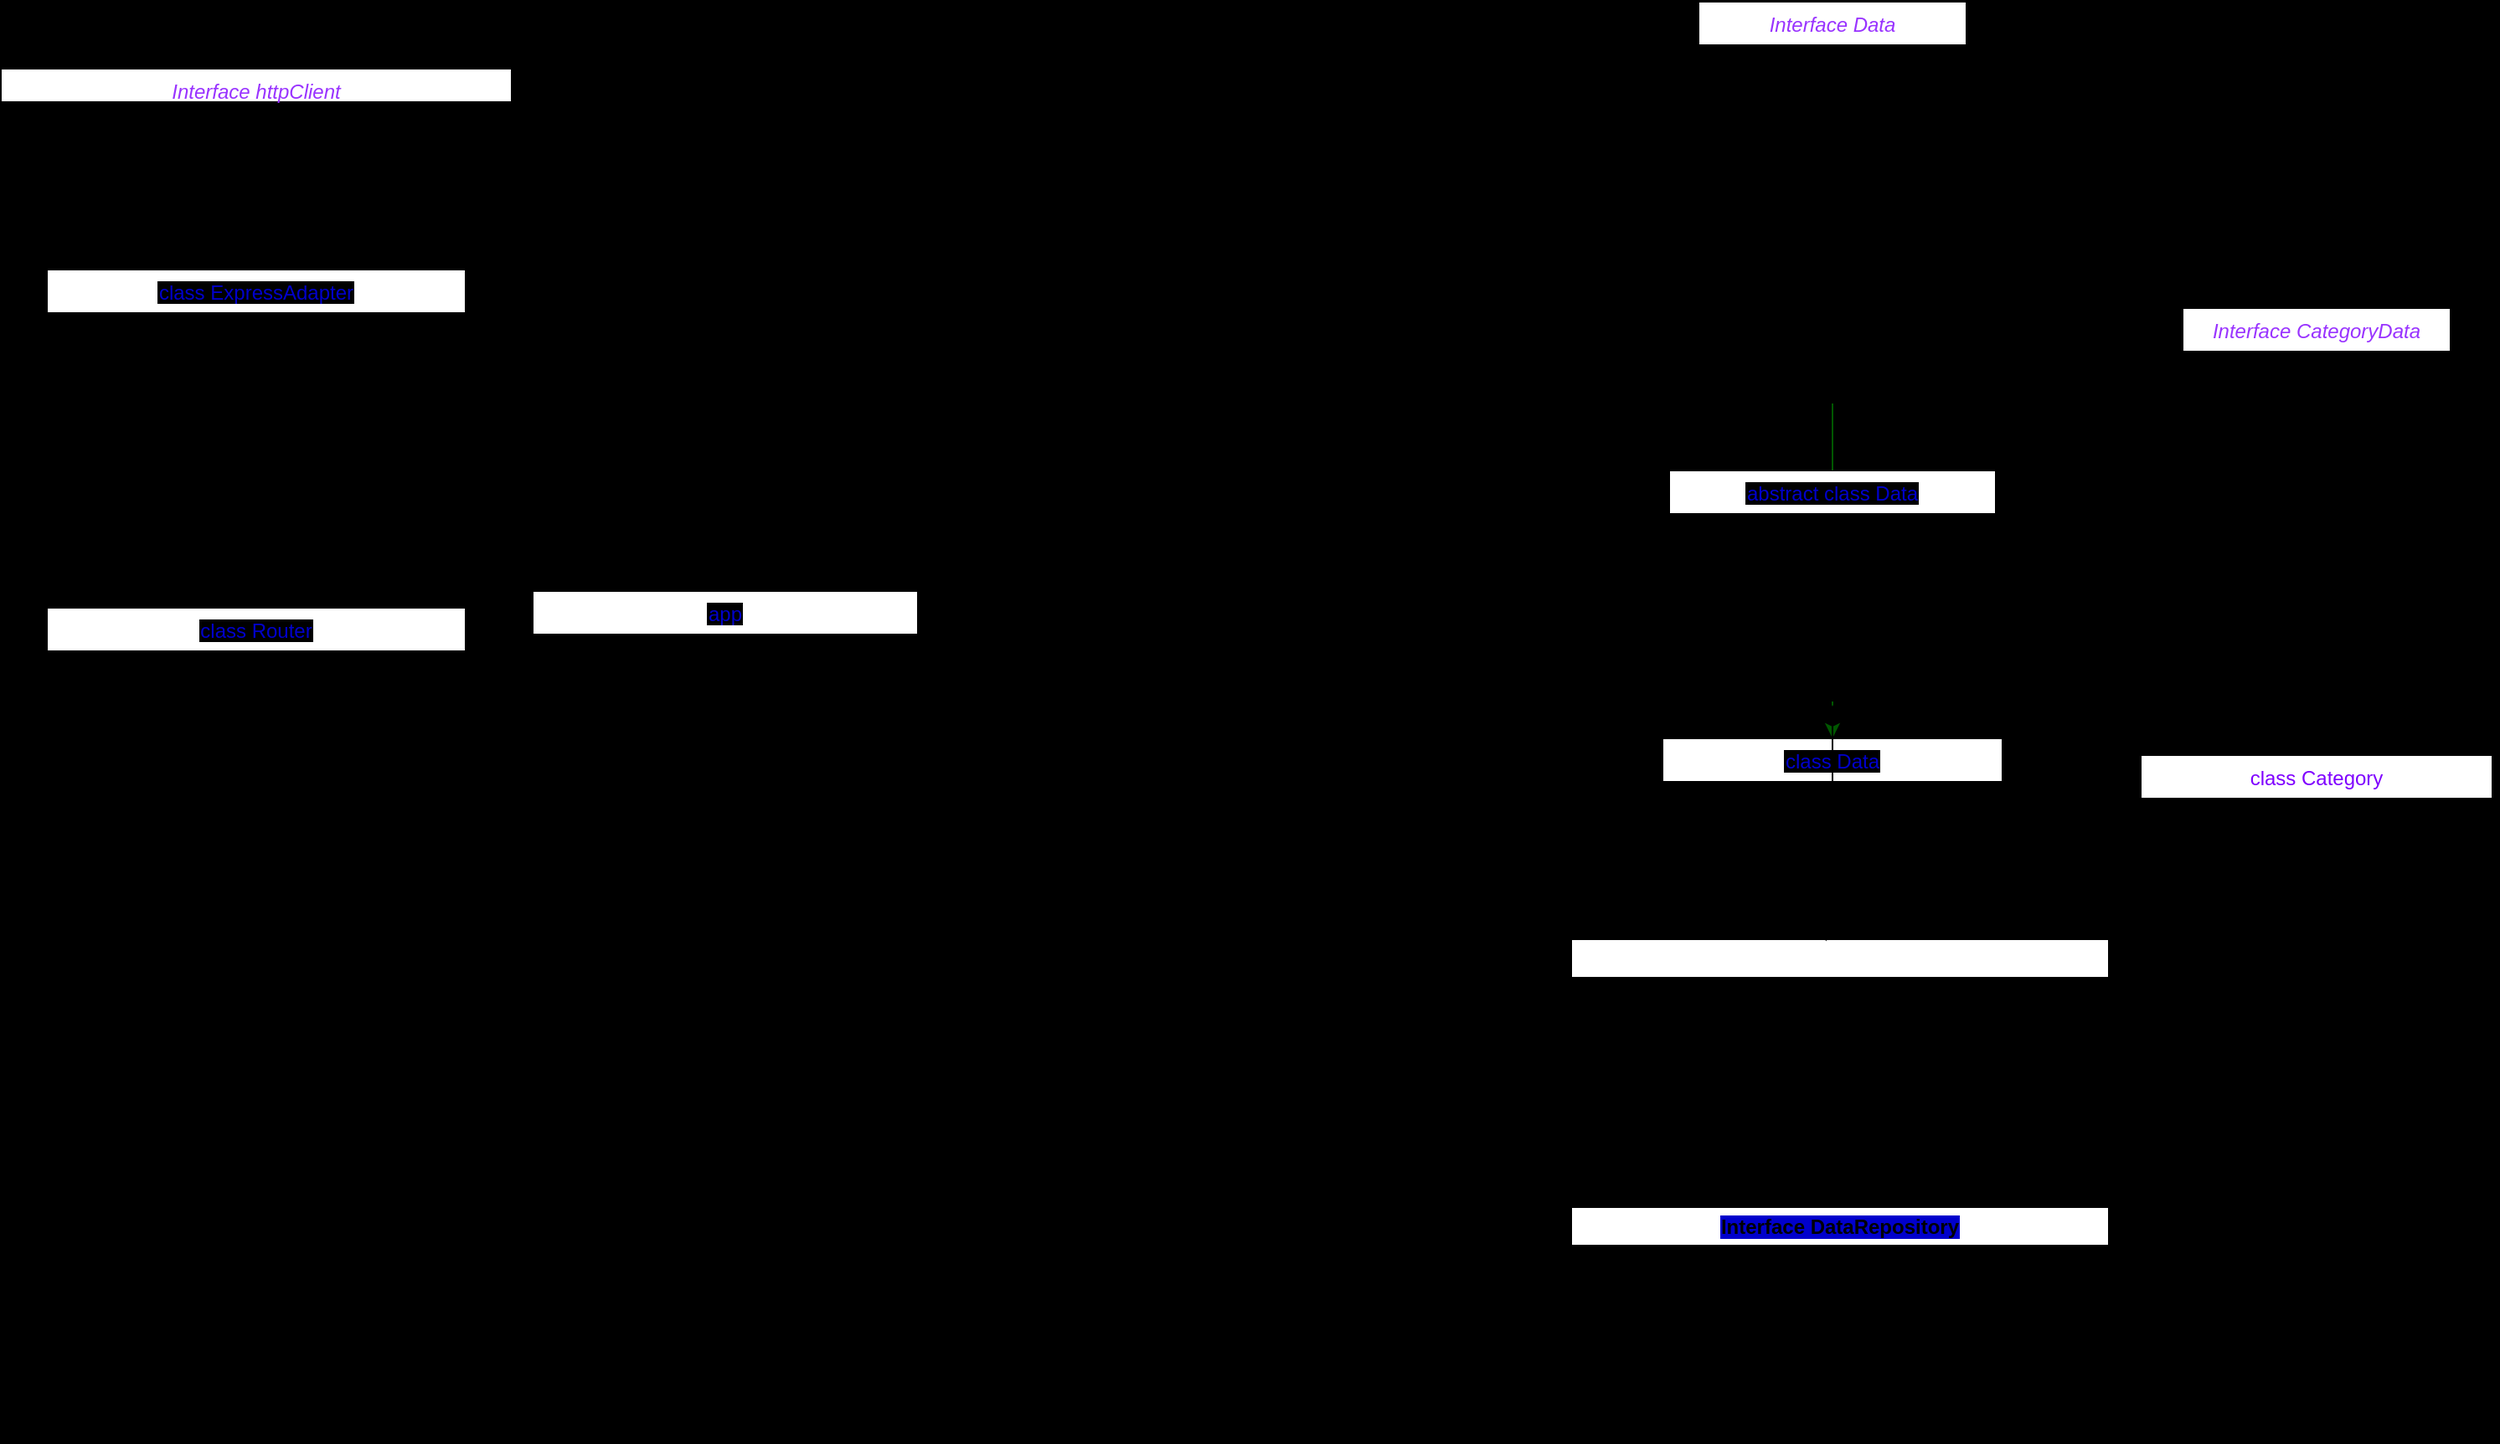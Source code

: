 <mxfile version="21.5.0" type="github">
  <diagram id="C5RBs43oDa-KdzZeNtuy" name="Page-1">
    <mxGraphModel dx="3511" dy="1036" grid="1" gridSize="10" guides="1" tooltips="1" connect="1" arrows="1" fold="1" page="1" pageScale="1" pageWidth="827" pageHeight="1169" background="#000000" math="0" shadow="0">
      <root>
        <mxCell id="WIyWlLk6GJQsqaUBKTNV-0" />
        <mxCell id="WIyWlLk6GJQsqaUBKTNV-1" parent="WIyWlLk6GJQsqaUBKTNV-0" />
        <mxCell id="zkfFHV4jXpPFQw0GAbJ--0" value="Interface Data" style="swimlane;fontStyle=2;align=center;verticalAlign=top;childLayout=stackLayout;horizontal=1;startSize=26;horizontalStack=0;resizeParent=1;resizeLast=0;collapsible=1;marginBottom=0;rounded=0;shadow=0;strokeWidth=1;fontColor=#9933FF;" parent="WIyWlLk6GJQsqaUBKTNV-1" vertex="1">
          <mxGeometry x="136" width="160" height="240" as="geometry">
            <mxRectangle x="230" y="140" width="160" height="26" as="alternateBounds" />
          </mxGeometry>
        </mxCell>
        <mxCell id="zkfFHV4jXpPFQw0GAbJ--4" value="" style="line;html=1;strokeWidth=1;align=left;verticalAlign=middle;spacingTop=-1;spacingLeft=3;spacingRight=3;rotatable=0;labelPosition=right;points=[];portConstraint=eastwest;" parent="zkfFHV4jXpPFQw0GAbJ--0" vertex="1">
          <mxGeometry y="26" width="160" height="8" as="geometry" />
        </mxCell>
        <mxCell id="zkfFHV4jXpPFQw0GAbJ--2" value="id: number&#xa;title: string&#xa;description?:  string&#xa;category: Category&#xa;tags?: string&#xa;content: []&#xa;createdDate: Date&#xa;modifiedDate: Date&#xa;author: string&#xa;source?: string&#xa;relatedLinks?: string&#xa;&#xa;" style="text;align=left;verticalAlign=top;spacingLeft=4;spacingRight=4;overflow=hidden;rotatable=0;points=[[0,0.5],[1,0.5]];portConstraint=eastwest;rounded=0;shadow=0;html=0;" parent="zkfFHV4jXpPFQw0GAbJ--0" vertex="1">
          <mxGeometry y="34" width="160" height="206" as="geometry" />
        </mxCell>
        <mxCell id="zkfFHV4jXpPFQw0GAbJ--17" value="class Category" style="swimlane;fontStyle=0;align=center;verticalAlign=top;childLayout=stackLayout;horizontal=1;startSize=26;horizontalStack=0;resizeParent=1;resizeLast=0;collapsible=1;marginBottom=0;rounded=0;shadow=0;strokeWidth=1;fontColor=#7F00FF;" parent="WIyWlLk6GJQsqaUBKTNV-1" vertex="1">
          <mxGeometry x="400" y="450" width="210" height="100" as="geometry">
            <mxRectangle x="550" y="140" width="160" height="26" as="alternateBounds" />
          </mxGeometry>
        </mxCell>
        <mxCell id="zkfFHV4jXpPFQw0GAbJ--19" value="constructor(protected: categoryData)&#xa;&#xa;&#xa;" style="text;align=left;verticalAlign=top;spacingLeft=4;spacingRight=4;overflow=hidden;rotatable=0;points=[[0,0.5],[1,0.5]];portConstraint=eastwest;rounded=0;shadow=0;html=0;" parent="zkfFHV4jXpPFQw0GAbJ--17" vertex="1">
          <mxGeometry y="26" width="210" height="44" as="geometry" />
        </mxCell>
        <mxCell id="zkfFHV4jXpPFQw0GAbJ--6" value="abstract class Data" style="swimlane;fontStyle=0;align=center;verticalAlign=top;childLayout=stackLayout;horizontal=1;startSize=26;horizontalStack=0;resizeParent=1;resizeLast=0;collapsible=1;marginBottom=0;rounded=0;shadow=0;strokeWidth=1;fontColor=#0000CC;labelBackgroundColor=#000000;" parent="WIyWlLk6GJQsqaUBKTNV-1" vertex="1">
          <mxGeometry x="118.5" y="280" width="195" height="138" as="geometry">
            <mxRectangle x="130" y="380" width="160" height="26" as="alternateBounds" />
          </mxGeometry>
        </mxCell>
        <mxCell id="zkfFHV4jXpPFQw0GAbJ--9" value="" style="line;html=1;strokeWidth=1;align=left;verticalAlign=middle;spacingTop=-1;spacingLeft=3;spacingRight=3;rotatable=0;labelPosition=right;points=[];portConstraint=eastwest;" parent="zkfFHV4jXpPFQw0GAbJ--6" vertex="1">
          <mxGeometry y="26" width="195" height="8" as="geometry" />
        </mxCell>
        <mxCell id="ptX4-ruooxOIK4lB3qM3-6" value="constructor(protected data: Data[])&lt;br&gt;getData(data: Data[]): Data[]&lt;br&gt;getters and setters()" style="text;html=1;align=center;verticalAlign=middle;resizable=0;points=[];autosize=1;strokeColor=none;fillColor=none;" parent="zkfFHV4jXpPFQw0GAbJ--6" vertex="1">
          <mxGeometry y="34" width="195" height="60" as="geometry" />
        </mxCell>
        <mxCell id="ptX4-ruooxOIK4lB3qM3-5" value="" style="endArrow=none;html=1;rounded=0;fillColor=#008a00;strokeColor=#005700;" parent="WIyWlLk6GJQsqaUBKTNV-1" source="zkfFHV4jXpPFQw0GAbJ--6" edge="1" target="zkfFHV4jXpPFQw0GAbJ--2">
          <mxGeometry width="50" height="50" relative="1" as="geometry">
            <mxPoint x="390" y="370" as="sourcePoint" />
            <mxPoint x="330" y="240" as="targetPoint" />
          </mxGeometry>
        </mxCell>
        <mxCell id="ptX4-ruooxOIK4lB3qM3-17" value="&lt;span style=&quot;background-color: rgb(255, 255, 255);&quot;&gt;&lt;font color=&quot;#ffffff&quot;&gt;Interface DataService&lt;/font&gt;&lt;/span&gt;" style="swimlane;whiteSpace=wrap;html=1;" parent="WIyWlLk6GJQsqaUBKTNV-1" vertex="1">
          <mxGeometry x="60" y="560" width="321" height="140" as="geometry" />
        </mxCell>
        <mxCell id="ptX4-ruooxOIK4lB3qM3-18" value="get(): Promise&amp;lt;Data[]&amp;gt;&lt;br&gt;getByName(name: string): Promise&amp;lt;Data[]&amp;gt;&lt;br&gt;getByCategory(category: string): Promise&amp;lt;Data[]&amp;gt;&lt;br&gt;create(data: Data[]): Promise&amp;lt;Data[]&amp;gt;&lt;br&gt;update(data: Data[]): Promise&amp;lt;Data[]&amp;gt;&lt;br&gt;delete(id: number): Promise&amp;lt;void&amp;gt;" style="text;html=1;align=center;verticalAlign=middle;resizable=0;points=[];autosize=1;strokeColor=none;fillColor=none;" parent="ptX4-ruooxOIK4lB3qM3-17" vertex="1">
          <mxGeometry x="15.5" y="30" width="290" height="100" as="geometry" />
        </mxCell>
        <mxCell id="cZ1L9cpAIoTVbBd9k1GY-0" value="&lt;span style=&quot;background-color: rgb(0, 0, 204);&quot;&gt;Interface DataRepository&lt;/span&gt;" style="swimlane;whiteSpace=wrap;html=1;" vertex="1" parent="WIyWlLk6GJQsqaUBKTNV-1">
          <mxGeometry x="60" y="720" width="321" height="140" as="geometry" />
        </mxCell>
        <mxCell id="cZ1L9cpAIoTVbBd9k1GY-1" value="index(data: Data[]): Promise&amp;lt;Data[]&amp;gt;&lt;br&gt;save(data: Data[]): Promise&amp;lt;Data[]&amp;gt;&lt;br&gt;update(data: Data[]): Promise&amp;lt;Data[]&amp;gt;&lt;br&gt;destroy(id: number): Promise&amp;lt;void&amp;gt;" style="text;html=1;align=center;verticalAlign=middle;resizable=0;points=[];autosize=1;strokeColor=none;fillColor=none;" vertex="1" parent="cZ1L9cpAIoTVbBd9k1GY-0">
          <mxGeometry x="45.5" y="45" width="230" height="70" as="geometry" />
        </mxCell>
        <mxCell id="cZ1L9cpAIoTVbBd9k1GY-3" value="" style="endArrow=classic;html=1;rounded=0;exitX=0.5;exitY=1;exitDx=0;exitDy=0;strokeColor=#005700;fillColor=#008a00;" edge="1" parent="WIyWlLk6GJQsqaUBKTNV-1" source="zkfFHV4jXpPFQw0GAbJ--6" target="cZ1L9cpAIoTVbBd9k1GY-6">
          <mxGeometry width="50" height="50" relative="1" as="geometry">
            <mxPoint x="435" y="438.0" as="sourcePoint" />
            <mxPoint x="365" y="480" as="targetPoint" />
            <Array as="points" />
          </mxGeometry>
        </mxCell>
        <mxCell id="cZ1L9cpAIoTVbBd9k1GY-24" style="edgeStyle=orthogonalEdgeStyle;rounded=0;orthogonalLoop=1;jettySize=auto;html=1;exitX=0.5;exitY=1;exitDx=0;exitDy=0;entryX=0.474;entryY=0.009;entryDx=0;entryDy=0;entryPerimeter=0;" edge="1" parent="WIyWlLk6GJQsqaUBKTNV-1" source="cZ1L9cpAIoTVbBd9k1GY-6" target="ptX4-ruooxOIK4lB3qM3-17">
          <mxGeometry relative="1" as="geometry" />
        </mxCell>
        <mxCell id="cZ1L9cpAIoTVbBd9k1GY-6" value="class Data" style="swimlane;fontStyle=0;align=center;verticalAlign=top;childLayout=stackLayout;horizontal=1;startSize=26;horizontalStack=0;resizeParent=1;resizeLast=0;collapsible=1;marginBottom=0;rounded=0;shadow=0;strokeWidth=1;fontColor=#0000CC;labelBackgroundColor=#000000;" vertex="1" parent="WIyWlLk6GJQsqaUBKTNV-1">
          <mxGeometry x="114.5" y="440" width="203" height="90" as="geometry">
            <mxRectangle x="130" y="380" width="160" height="26" as="alternateBounds" />
          </mxGeometry>
        </mxCell>
        <mxCell id="cZ1L9cpAIoTVbBd9k1GY-7" value="" style="line;html=1;strokeWidth=1;align=left;verticalAlign=middle;spacingTop=-1;spacingLeft=3;spacingRight=3;rotatable=0;labelPosition=right;points=[];portConstraint=eastwest;" vertex="1" parent="cZ1L9cpAIoTVbBd9k1GY-6">
          <mxGeometry y="26" width="203" height="8" as="geometry" />
        </mxCell>
        <mxCell id="cZ1L9cpAIoTVbBd9k1GY-36" style="edgeStyle=orthogonalEdgeStyle;rounded=0;orthogonalLoop=1;jettySize=auto;html=1;" edge="1" parent="cZ1L9cpAIoTVbBd9k1GY-6" source="cZ1L9cpAIoTVbBd9k1GY-8">
          <mxGeometry relative="1" as="geometry">
            <mxPoint x="101.5" y="-20.0" as="targetPoint" />
          </mxGeometry>
        </mxCell>
        <mxCell id="cZ1L9cpAIoTVbBd9k1GY-8" value="constructor(protected data: Data[]) {&lt;br&gt;super(data)" style="text;html=1;align=center;verticalAlign=middle;resizable=0;points=[];autosize=1;strokeColor=none;fillColor=none;" vertex="1" parent="cZ1L9cpAIoTVbBd9k1GY-6">
          <mxGeometry y="34" width="203" height="40" as="geometry" />
        </mxCell>
        <mxCell id="cZ1L9cpAIoTVbBd9k1GY-12" value="Interface CategoryData" style="swimlane;fontStyle=2;align=center;verticalAlign=top;childLayout=stackLayout;horizontal=1;startSize=26;horizontalStack=0;resizeParent=1;resizeLast=0;collapsible=1;marginBottom=0;rounded=0;shadow=0;strokeWidth=1;fontColor=#9933FF;" vertex="1" parent="WIyWlLk6GJQsqaUBKTNV-1">
          <mxGeometry x="425" y="183" width="160" height="234" as="geometry">
            <mxRectangle x="230" y="140" width="160" height="26" as="alternateBounds" />
          </mxGeometry>
        </mxCell>
        <mxCell id="cZ1L9cpAIoTVbBd9k1GY-13" value="" style="line;html=1;strokeWidth=1;align=left;verticalAlign=middle;spacingTop=-1;spacingLeft=3;spacingRight=3;rotatable=0;labelPosition=right;points=[];portConstraint=eastwest;" vertex="1" parent="cZ1L9cpAIoTVbBd9k1GY-12">
          <mxGeometry y="26" width="160" height="8" as="geometry" />
        </mxCell>
        <mxCell id="cZ1L9cpAIoTVbBd9k1GY-15" value="id: number&lt;br&gt;name: string&lt;br&gt;description?: string&lt;br&gt;&lt;br&gt;getId(): number&lt;br style=&quot;padding: 0px; margin: 0px;&quot;&gt;setId(): void&lt;br style=&quot;padding: 0px; margin: 0px;&quot;&gt;&lt;br style=&quot;padding: 0px; margin: 0px;&quot;&gt;getName(): string&lt;br style=&quot;padding: 0px; margin: 0px;&quot;&gt;setName(): void&lt;br style=&quot;padding: 0px; margin: 0px;&quot;&gt;&lt;br style=&quot;padding: 0px; margin: 0px;&quot;&gt;getDescription(): string&lt;br style=&quot;padding: 0px; margin: 0px;&quot;&gt;setDescription(): void&lt;div style=&quot;padding: 0px; margin: 0px;&quot;&gt;&lt;br style=&quot;padding: 0px; margin: 0px; text-align: left;&quot;&gt;&lt;/div&gt;" style="text;html=1;align=center;verticalAlign=middle;resizable=0;points=[];autosize=1;strokeColor=none;fillColor=none;" vertex="1" parent="cZ1L9cpAIoTVbBd9k1GY-12">
          <mxGeometry y="34" width="160" height="200" as="geometry" />
        </mxCell>
        <mxCell id="cZ1L9cpAIoTVbBd9k1GY-35" style="edgeStyle=orthogonalEdgeStyle;rounded=0;orthogonalLoop=1;jettySize=auto;html=1;" edge="1" parent="cZ1L9cpAIoTVbBd9k1GY-12" source="cZ1L9cpAIoTVbBd9k1GY-15" target="cZ1L9cpAIoTVbBd9k1GY-15">
          <mxGeometry relative="1" as="geometry" />
        </mxCell>
        <mxCell id="cZ1L9cpAIoTVbBd9k1GY-19" style="edgeStyle=orthogonalEdgeStyle;rounded=0;orthogonalLoop=1;jettySize=auto;html=1;entryX=0.5;entryY=0;entryDx=0;entryDy=0;" edge="1" parent="WIyWlLk6GJQsqaUBKTNV-1" source="cZ1L9cpAIoTVbBd9k1GY-15" target="zkfFHV4jXpPFQw0GAbJ--17">
          <mxGeometry relative="1" as="geometry" />
        </mxCell>
        <mxCell id="cZ1L9cpAIoTVbBd9k1GY-23" style="edgeStyle=orthogonalEdgeStyle;rounded=0;orthogonalLoop=1;jettySize=auto;html=1;entryX=0.006;entryY=0.722;entryDx=0;entryDy=0;entryPerimeter=0;" edge="1" parent="WIyWlLk6GJQsqaUBKTNV-1" source="cZ1L9cpAIoTVbBd9k1GY-8" target="zkfFHV4jXpPFQw0GAbJ--19">
          <mxGeometry relative="1" as="geometry" />
        </mxCell>
        <mxCell id="cZ1L9cpAIoTVbBd9k1GY-25" style="edgeStyle=orthogonalEdgeStyle;rounded=0;orthogonalLoop=1;jettySize=auto;html=1;entryX=0.5;entryY=0;entryDx=0;entryDy=0;" edge="1" parent="WIyWlLk6GJQsqaUBKTNV-1" source="ptX4-ruooxOIK4lB3qM3-18" target="cZ1L9cpAIoTVbBd9k1GY-0">
          <mxGeometry relative="1" as="geometry" />
        </mxCell>
        <mxCell id="cZ1L9cpAIoTVbBd9k1GY-28" value="class Router" style="swimlane;fontStyle=0;align=center;verticalAlign=top;childLayout=stackLayout;horizontal=1;startSize=26;horizontalStack=0;resizeParent=1;resizeLast=0;collapsible=1;marginBottom=0;rounded=0;shadow=0;strokeWidth=1;fontColor=#0000CC;labelBackgroundColor=#000000;" vertex="1" parent="WIyWlLk6GJQsqaUBKTNV-1">
          <mxGeometry x="-850" y="362" width="250" height="114" as="geometry">
            <mxRectangle x="130" y="380" width="160" height="26" as="alternateBounds" />
          </mxGeometry>
        </mxCell>
        <mxCell id="cZ1L9cpAIoTVbBd9k1GY-29" value="" style="line;html=1;strokeWidth=1;align=left;verticalAlign=middle;spacingTop=-1;spacingLeft=3;spacingRight=3;rotatable=0;labelPosition=right;points=[];portConstraint=eastwest;" vertex="1" parent="cZ1L9cpAIoTVbBd9k1GY-28">
          <mxGeometry y="26" width="250" height="8" as="geometry" />
        </mxCell>
        <mxCell id="cZ1L9cpAIoTVbBd9k1GY-30" value="constructor(protected httpClient:httpClient&lt;br&gt;) {}" style="text;html=1;align=center;verticalAlign=middle;resizable=0;points=[];autosize=1;strokeColor=none;fillColor=none;" vertex="1" parent="cZ1L9cpAIoTVbBd9k1GY-28">
          <mxGeometry y="34" width="250" height="40" as="geometry" />
        </mxCell>
        <mxCell id="cZ1L9cpAIoTVbBd9k1GY-50" value="constructor(protected httpClient:httpClient&lt;br&gt;) {}" style="text;html=1;align=center;verticalAlign=middle;resizable=0;points=[];autosize=1;strokeColor=none;fillColor=none;" vertex="1" parent="cZ1L9cpAIoTVbBd9k1GY-28">
          <mxGeometry y="74" width="250" height="40" as="geometry" />
        </mxCell>
        <mxCell id="cZ1L9cpAIoTVbBd9k1GY-53" style="edgeStyle=orthogonalEdgeStyle;rounded=0;orthogonalLoop=1;jettySize=auto;html=1;entryX=0.5;entryY=0;entryDx=0;entryDy=0;" edge="1" parent="WIyWlLk6GJQsqaUBKTNV-1" source="cZ1L9cpAIoTVbBd9k1GY-31" target="cZ1L9cpAIoTVbBd9k1GY-37">
          <mxGeometry relative="1" as="geometry" />
        </mxCell>
        <mxCell id="cZ1L9cpAIoTVbBd9k1GY-31" value="Interface httpClient" style="swimlane;fontStyle=2;align=center;verticalAlign=top;childLayout=stackLayout;horizontal=1;startSize=20;horizontalStack=0;resizeParent=1;resizeLast=0;collapsible=1;marginBottom=0;rounded=0;shadow=0;strokeWidth=1;fontColor=#9933FF;" vertex="1" parent="WIyWlLk6GJQsqaUBKTNV-1">
          <mxGeometry x="-877.5" y="40" width="305" height="100" as="geometry">
            <mxRectangle x="230" y="140" width="160" height="26" as="alternateBounds" />
          </mxGeometry>
        </mxCell>
        <mxCell id="cZ1L9cpAIoTVbBd9k1GY-32" value="" style="line;html=1;strokeWidth=1;align=left;verticalAlign=middle;spacingTop=-1;spacingLeft=3;spacingRight=3;rotatable=0;labelPosition=right;points=[];portConstraint=eastwest;" vertex="1" parent="cZ1L9cpAIoTVbBd9k1GY-31">
          <mxGeometry y="20" width="305" height="8" as="geometry" />
        </mxCell>
        <mxCell id="cZ1L9cpAIoTVbBd9k1GY-34" value="&lt;div&gt;on(method: string, url: string, callback: Function): void&lt;/div&gt;&lt;div&gt;&amp;nbsp; &amp;nbsp; listen(port: number): void&lt;/div&gt;" style="text;html=1;align=center;verticalAlign=middle;resizable=0;points=[];autosize=1;strokeColor=none;fillColor=none;" vertex="1" parent="cZ1L9cpAIoTVbBd9k1GY-31">
          <mxGeometry y="28" width="305" height="40" as="geometry" />
        </mxCell>
        <mxCell id="cZ1L9cpAIoTVbBd9k1GY-52" style="edgeStyle=orthogonalEdgeStyle;rounded=0;orthogonalLoop=1;jettySize=auto;html=1;" edge="1" parent="WIyWlLk6GJQsqaUBKTNV-1" source="cZ1L9cpAIoTVbBd9k1GY-37" target="cZ1L9cpAIoTVbBd9k1GY-28">
          <mxGeometry relative="1" as="geometry" />
        </mxCell>
        <mxCell id="cZ1L9cpAIoTVbBd9k1GY-37" value="class ExpressAdapter" style="swimlane;fontStyle=0;align=center;verticalAlign=top;childLayout=stackLayout;horizontal=1;startSize=26;horizontalStack=0;resizeParent=1;resizeLast=0;collapsible=1;marginBottom=0;rounded=0;shadow=0;strokeWidth=1;fontColor=#0000CC;labelBackgroundColor=#000000;" vertex="1" parent="WIyWlLk6GJQsqaUBKTNV-1">
          <mxGeometry x="-850" y="160" width="250" height="160" as="geometry">
            <mxRectangle x="130" y="380" width="160" height="26" as="alternateBounds" />
          </mxGeometry>
        </mxCell>
        <mxCell id="cZ1L9cpAIoTVbBd9k1GY-38" value="" style="line;html=1;strokeWidth=1;align=left;verticalAlign=middle;spacingTop=-1;spacingLeft=3;spacingRight=3;rotatable=0;labelPosition=right;points=[];portConstraint=eastwest;" vertex="1" parent="cZ1L9cpAIoTVbBd9k1GY-37">
          <mxGeometry y="26" width="250" as="geometry" />
        </mxCell>
        <mxCell id="cZ1L9cpAIoTVbBd9k1GY-39" value="app: any&lt;br&gt;port: number&lt;br&gt;&lt;br&gt;constructor() {&lt;br&gt;&lt;div&gt;this.app = express()&lt;/div&gt;&lt;div&gt;&amp;nbsp; &amp;nbsp; &amp;nbsp; &amp;nbsp; this.app.use(express.json())&lt;/div&gt;&amp;nbsp; &amp;nbsp; &amp;nbsp; &amp;nbsp; this.port = this.port}" style="text;html=1;align=center;verticalAlign=middle;resizable=0;points=[];autosize=1;strokeColor=none;fillColor=none;" vertex="1" parent="cZ1L9cpAIoTVbBd9k1GY-37">
          <mxGeometry y="26" width="250" height="110" as="geometry" />
        </mxCell>
        <mxCell id="cZ1L9cpAIoTVbBd9k1GY-44" value="app" style="swimlane;fontStyle=0;align=center;verticalAlign=top;childLayout=stackLayout;horizontal=1;startSize=26;horizontalStack=0;resizeParent=1;resizeLast=0;collapsible=1;marginBottom=0;rounded=0;shadow=0;strokeWidth=1;fontColor=#0000CC;labelBackgroundColor=#000000;" vertex="1" parent="WIyWlLk6GJQsqaUBKTNV-1">
          <mxGeometry x="-560" y="352" width="230" height="134" as="geometry">
            <mxRectangle x="130" y="380" width="160" height="26" as="alternateBounds" />
          </mxGeometry>
        </mxCell>
        <mxCell id="cZ1L9cpAIoTVbBd9k1GY-45" value="" style="line;html=1;strokeWidth=1;align=left;verticalAlign=middle;spacingTop=-1;spacingLeft=3;spacingRight=3;rotatable=0;labelPosition=right;points=[];portConstraint=eastwest;" vertex="1" parent="cZ1L9cpAIoTVbBd9k1GY-44">
          <mxGeometry y="26" width="230" height="8" as="geometry" />
        </mxCell>
        <mxCell id="cZ1L9cpAIoTVbBd9k1GY-46" value="&lt;div&gt;const client = new ExpressAdapter()&lt;/div&gt;&lt;div&gt;const port = 3000&lt;/div&gt;&lt;div&gt;client.listen(port)&lt;/div&gt;&lt;div&gt;const router = new Router(client)&lt;/div&gt;&lt;div&gt;router.init()&lt;/div&gt;&lt;div&gt;&lt;br&gt;&lt;/div&gt;" style="text;html=1;align=center;verticalAlign=middle;resizable=0;points=[];autosize=1;strokeColor=none;fillColor=none;" vertex="1" parent="cZ1L9cpAIoTVbBd9k1GY-44">
          <mxGeometry y="34" width="230" height="100" as="geometry" />
        </mxCell>
        <mxCell id="cZ1L9cpAIoTVbBd9k1GY-51" style="edgeStyle=orthogonalEdgeStyle;rounded=0;orthogonalLoop=1;jettySize=auto;html=1;" edge="1" parent="WIyWlLk6GJQsqaUBKTNV-1" source="cZ1L9cpAIoTVbBd9k1GY-30" target="cZ1L9cpAIoTVbBd9k1GY-46">
          <mxGeometry relative="1" as="geometry" />
        </mxCell>
      </root>
    </mxGraphModel>
  </diagram>
</mxfile>
